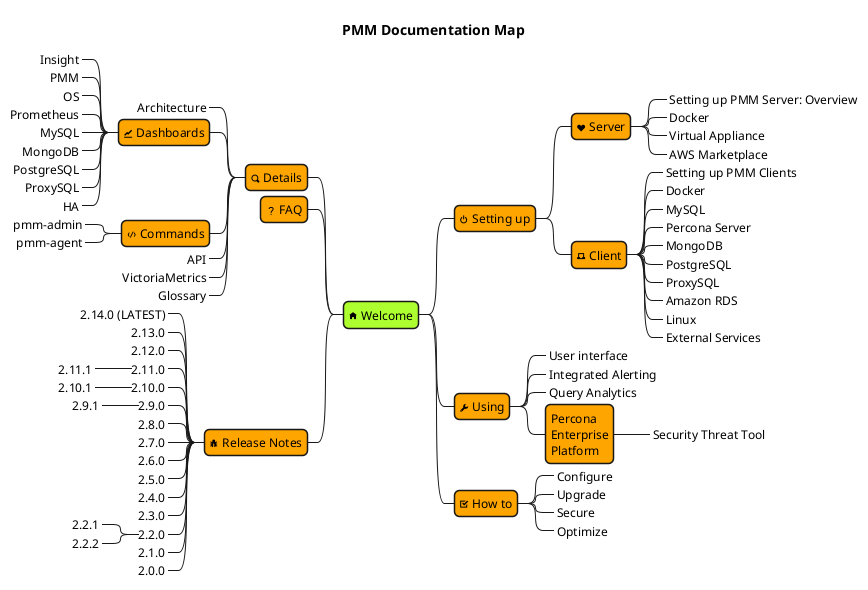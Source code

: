 ' Map of documentation (without links for PDF)
' To export as PNG:
'
' A) Using Visual Studio Code:
' 1. install PlantUML extension (https://marketplace.visualstudio.com/items?itemName=jebbs.plantuml)
' 2. Right click and choose 'Export current diagram'
' 3. Select 'png' type
' 3. Copy out/resources/Map/PMM_Documentation_Map.svg to docs/_images
'
' B) Command line:
' 1. Download PlantUML jar file: https://sourceforge.net/projects/plantuml/files/plantuml.jar/download
' 2. cat resources/Map.puml | java -jar ~/Downloads/plantuml.jar -tsvg -pipe > docs/_images/PMM_Documentation_Map.svg
'
' For icons see https://plantuml.com/openiconic

@startmindmap "PMM_Documentation_Map_PDF"
title PMM Documentation Map
skinparam Shadowing false
<style>
mindmapDiagram {
  node {
    FontSize 12
    BackgroundColor Orange
    RoundCorner 10
    Padding 5
    Margin 3
  }
}
</style>

*[#GreenYellow] <&home> Welcome
	* <&power-standby> Setting up
		* <&heart> Server
			*_ Setting up PMM Server: Overview
			*_ Docker
			*_ Virtual Appliance
			*_ AWS Marketplace
		* <&laptop> Client
			*_ Setting up PMM Clients
			*_ Docker
			*_ MySQL
			*_ Percona Server
			*_ MongoDB
			*_ PostgreSQL
			*_ ProxySQL
			*_ Amazon RDS
			*_ Linux
			*_ External Services
	* <&wrench> Using
		*_ User interface
		*_ Integrated Alerting
		*_ Query Analytics
		*  Percona\nEnterprise\nPlatform
			*_ Security Threat Tool
	* <&task> How to
		*_ Configure
		*_ Upgrade
		*_ Secure
		*_ Optimize

left side

	* <&magnifying-glass> Details
		*_ Architecture
		* <&graph> Dashboards
			*_ Insight
			*_ PMM
			*_ OS
			*_ Prometheus
			*_ MySQL
			*_ MongoDB
			*_ PostgreSQL
			*_ ProxySQL
			*_ HA
		* <&code> Commands
			*_ pmm-admin
			*_ pmm-agent
		*_ API
		*_ VictoriaMetrics
		*_ Glossary
	* <&question-mark> FAQ
	* <&bug> Release Notes
		*_ 2.14.0 (LATEST)
		*_ 2.13.0
		*_ 2.12.0
		*_ 2.11.0
			*_ 2.11.1
		*_ 2.10.0
			*_ 2.10.1
		*_ 2.9.0
			*_ 2.9.1
		*_ 2.8.0
		*_ 2.7.0
		*_ 2.6.0
		*_ 2.5.0
		*_ 2.4.0
		*_ 2.3.0
		*_ 2.2.0
			*_ 2.2.1
			*_ 2.2.2
		*_ 2.1.0
		*_ 2.0.0
@endmindmap
